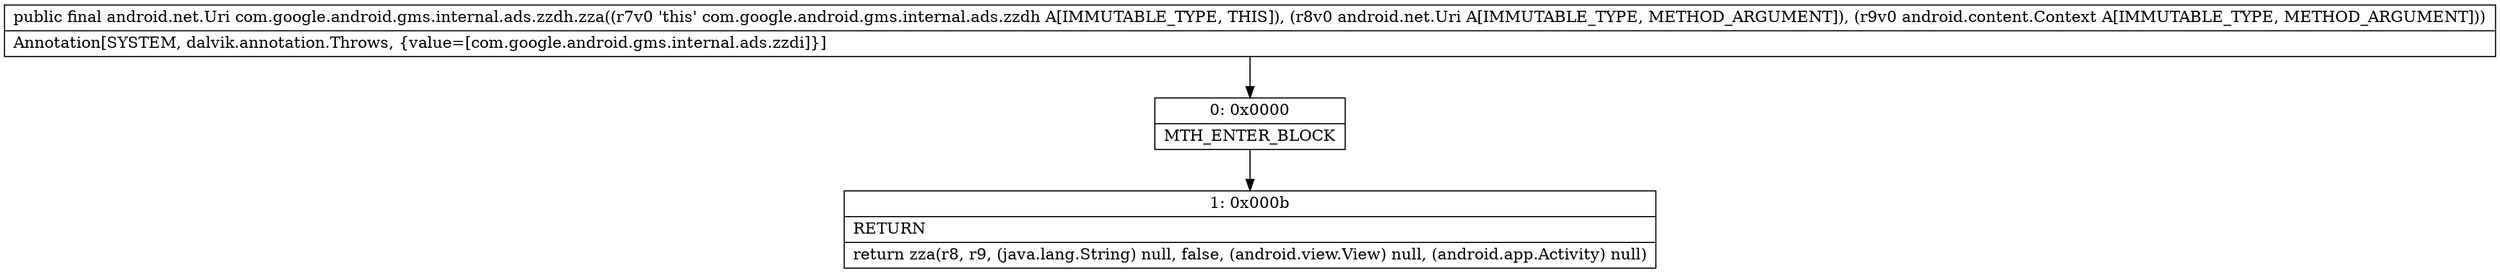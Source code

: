 digraph "CFG forcom.google.android.gms.internal.ads.zzdh.zza(Landroid\/net\/Uri;Landroid\/content\/Context;)Landroid\/net\/Uri;" {
Node_0 [shape=record,label="{0\:\ 0x0000|MTH_ENTER_BLOCK\l}"];
Node_1 [shape=record,label="{1\:\ 0x000b|RETURN\l|return zza(r8, r9, (java.lang.String) null, false, (android.view.View) null, (android.app.Activity) null)\l}"];
MethodNode[shape=record,label="{public final android.net.Uri com.google.android.gms.internal.ads.zzdh.zza((r7v0 'this' com.google.android.gms.internal.ads.zzdh A[IMMUTABLE_TYPE, THIS]), (r8v0 android.net.Uri A[IMMUTABLE_TYPE, METHOD_ARGUMENT]), (r9v0 android.content.Context A[IMMUTABLE_TYPE, METHOD_ARGUMENT]))  | Annotation[SYSTEM, dalvik.annotation.Throws, \{value=[com.google.android.gms.internal.ads.zzdi]\}]\l}"];
MethodNode -> Node_0;
Node_0 -> Node_1;
}

